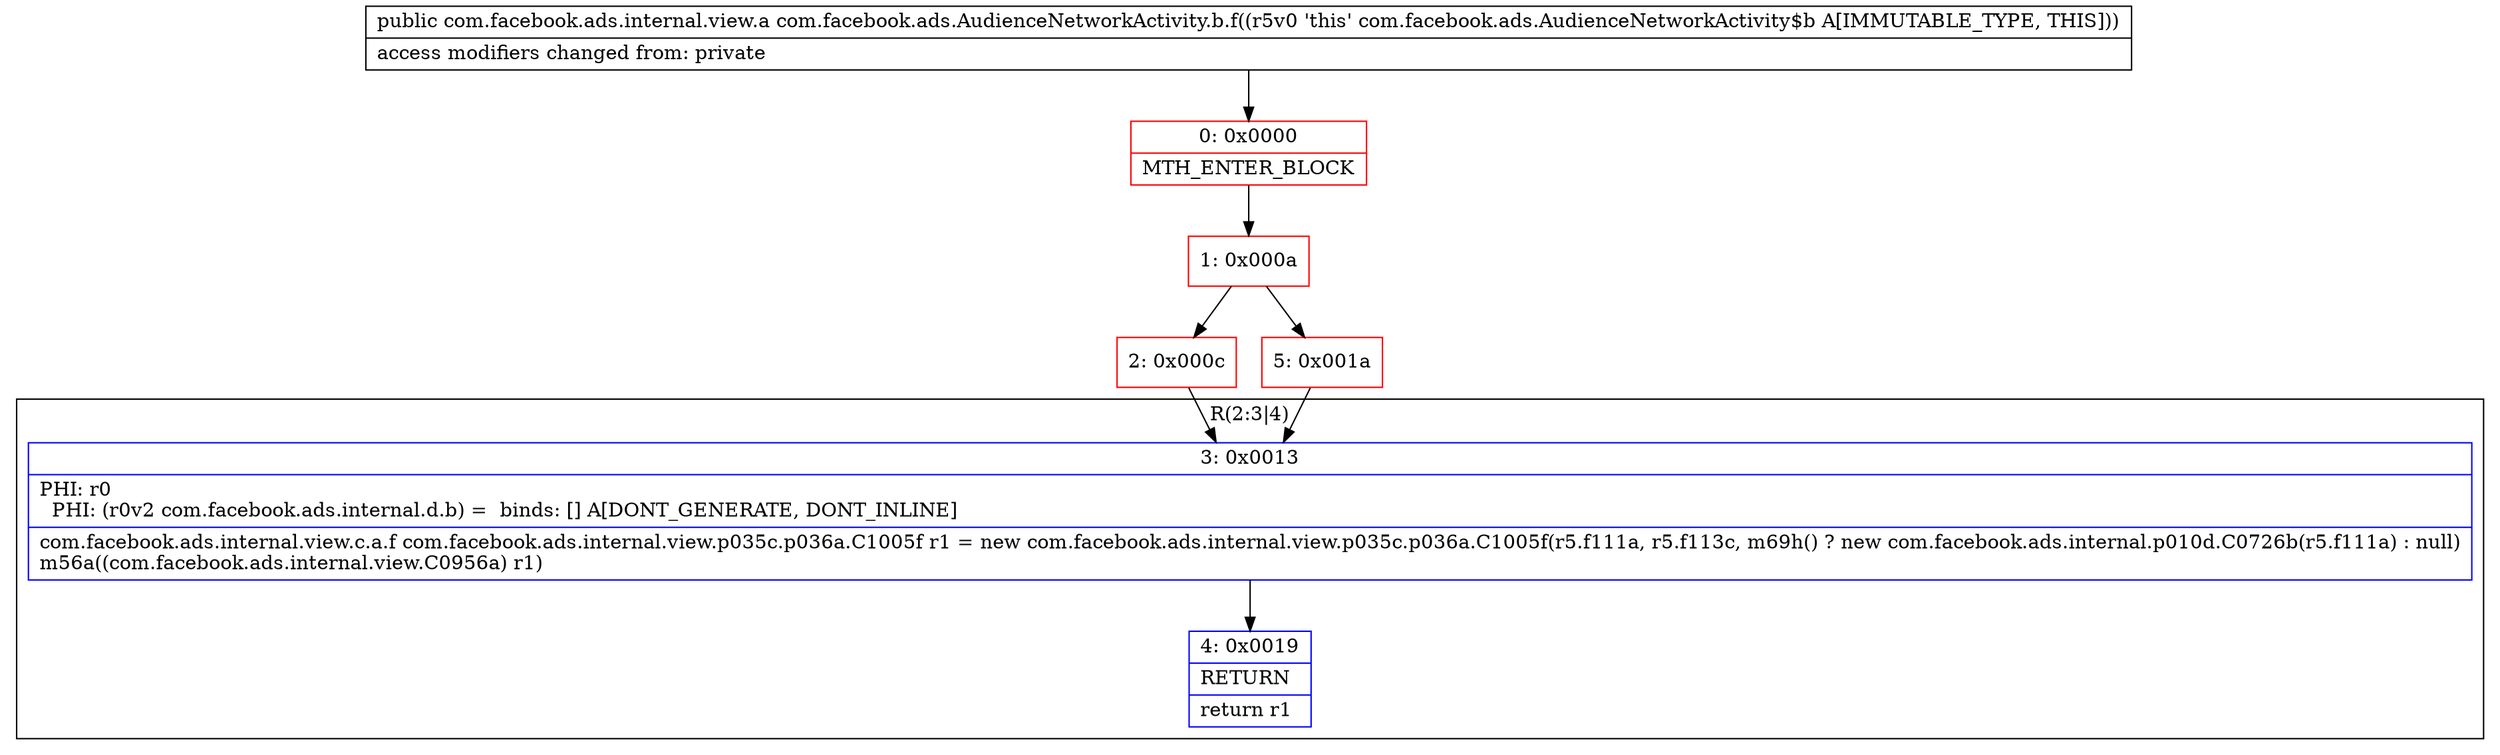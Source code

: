 digraph "CFG forcom.facebook.ads.AudienceNetworkActivity.b.f()Lcom\/facebook\/ads\/internal\/view\/a;" {
subgraph cluster_Region_36291985 {
label = "R(2:3|4)";
node [shape=record,color=blue];
Node_3 [shape=record,label="{3\:\ 0x0013|PHI: r0 \l  PHI: (r0v2 com.facebook.ads.internal.d.b) =  binds: [] A[DONT_GENERATE, DONT_INLINE]\l|com.facebook.ads.internal.view.c.a.f com.facebook.ads.internal.view.p035c.p036a.C1005f r1 = new com.facebook.ads.internal.view.p035c.p036a.C1005f(r5.f111a, r5.f113c, m69h() ? new com.facebook.ads.internal.p010d.C0726b(r5.f111a) : null)\lm56a((com.facebook.ads.internal.view.C0956a) r1)\l}"];
Node_4 [shape=record,label="{4\:\ 0x0019|RETURN\l|return r1\l}"];
}
Node_0 [shape=record,color=red,label="{0\:\ 0x0000|MTH_ENTER_BLOCK\l}"];
Node_1 [shape=record,color=red,label="{1\:\ 0x000a}"];
Node_2 [shape=record,color=red,label="{2\:\ 0x000c}"];
Node_5 [shape=record,color=red,label="{5\:\ 0x001a}"];
MethodNode[shape=record,label="{public com.facebook.ads.internal.view.a com.facebook.ads.AudienceNetworkActivity.b.f((r5v0 'this' com.facebook.ads.AudienceNetworkActivity$b A[IMMUTABLE_TYPE, THIS]))  | access modifiers changed from: private\l}"];
MethodNode -> Node_0;
Node_3 -> Node_4;
Node_0 -> Node_1;
Node_1 -> Node_2;
Node_1 -> Node_5;
Node_2 -> Node_3;
Node_5 -> Node_3;
}

